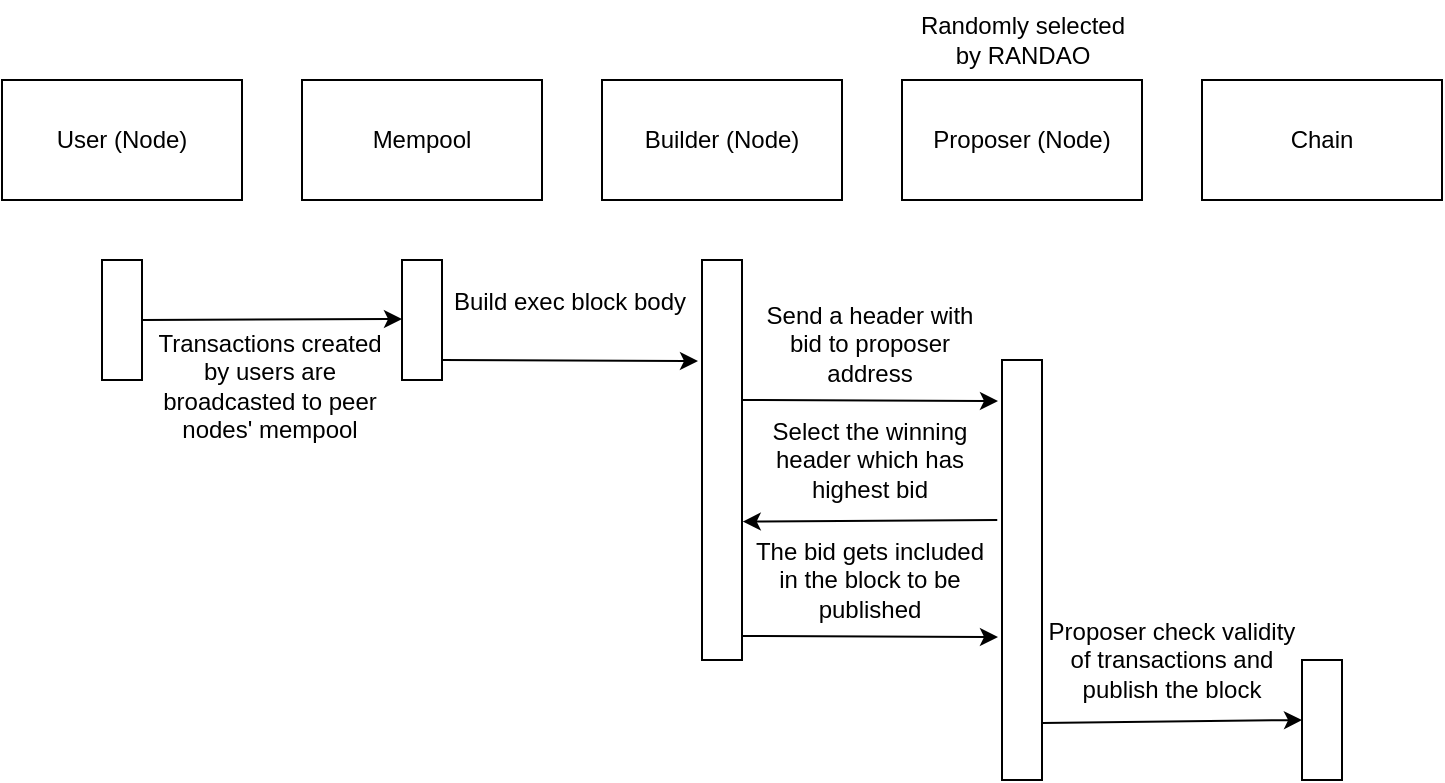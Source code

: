 <mxfile version="24.2.2" type="github">
  <diagram name="Page-1" id="gS1lGw4ghUpdOXam-v53">
    <mxGraphModel dx="666" dy="429" grid="1" gridSize="10" guides="1" tooltips="1" connect="1" arrows="1" fold="1" page="1" pageScale="1" pageWidth="827" pageHeight="1169" math="0" shadow="0">
      <root>
        <mxCell id="0" />
        <mxCell id="1" parent="0" />
        <mxCell id="BJs5YMrsWI-7I0nCcWpp-3" value="Mempool" style="rounded=0;whiteSpace=wrap;html=1;" parent="1" vertex="1">
          <mxGeometry x="230" y="120" width="120" height="60" as="geometry" />
        </mxCell>
        <mxCell id="BJs5YMrsWI-7I0nCcWpp-4" value="Builder&amp;nbsp;(Node)" style="rounded=0;whiteSpace=wrap;html=1;" parent="1" vertex="1">
          <mxGeometry x="380" y="120" width="120" height="60" as="geometry" />
        </mxCell>
        <mxCell id="BJs5YMrsWI-7I0nCcWpp-5" value="Proposer&amp;nbsp;(Node)" style="rounded=0;whiteSpace=wrap;html=1;" parent="1" vertex="1">
          <mxGeometry x="530" y="120" width="120" height="60" as="geometry" />
        </mxCell>
        <mxCell id="BJs5YMrsWI-7I0nCcWpp-6" value="" style="endArrow=classic;html=1;rounded=0;exitX=1;exitY=0.5;exitDx=0;exitDy=0;" parent="1" source="QJzAAvv34o0oOycXektx-2" edge="1">
          <mxGeometry width="50" height="50" relative="1" as="geometry">
            <mxPoint x="160" y="240" as="sourcePoint" />
            <mxPoint x="280" y="239.5" as="targetPoint" />
          </mxGeometry>
        </mxCell>
        <mxCell id="BJs5YMrsWI-7I0nCcWpp-8" value="" style="rounded=0;whiteSpace=wrap;html=1;" parent="1" vertex="1">
          <mxGeometry x="280" y="210" width="20" height="60" as="geometry" />
        </mxCell>
        <mxCell id="BJs5YMrsWI-7I0nCcWpp-10" value="Transactions created by users are broadcasted to peer nodes&#39; mempool" style="rounded=0;whiteSpace=wrap;html=1;strokeColor=none;fillColor=none;" parent="1" vertex="1">
          <mxGeometry x="154" y="248" width="120" height="50" as="geometry" />
        </mxCell>
        <mxCell id="BJs5YMrsWI-7I0nCcWpp-11" value="" style="endArrow=classic;html=1;rounded=0;entryX=-0.1;entryY=0.158;entryDx=0;entryDy=0;entryPerimeter=0;" parent="1" edge="1">
          <mxGeometry width="50" height="50" relative="1" as="geometry">
            <mxPoint x="300" y="260" as="sourcePoint" />
            <mxPoint x="428" y="260.52" as="targetPoint" />
          </mxGeometry>
        </mxCell>
        <mxCell id="BJs5YMrsWI-7I0nCcWpp-12" value="" style="rounded=0;whiteSpace=wrap;html=1;" parent="1" vertex="1">
          <mxGeometry x="430" y="210" width="20" height="200" as="geometry" />
        </mxCell>
        <mxCell id="BJs5YMrsWI-7I0nCcWpp-13" value="Build exec block body" style="rounded=0;whiteSpace=wrap;html=1;strokeColor=none;fillColor=none;" parent="1" vertex="1">
          <mxGeometry x="304" y="211" width="120" height="40" as="geometry" />
        </mxCell>
        <mxCell id="BJs5YMrsWI-7I0nCcWpp-14" value="Send a header with bid to proposer address" style="rounded=0;whiteSpace=wrap;html=1;strokeColor=none;fillColor=none;" parent="1" vertex="1">
          <mxGeometry x="454" y="232" width="120" height="40" as="geometry" />
        </mxCell>
        <mxCell id="BJs5YMrsWI-7I0nCcWpp-15" value="" style="endArrow=classic;html=1;rounded=0;entryX=-0.1;entryY=0.158;entryDx=0;entryDy=0;entryPerimeter=0;" parent="1" edge="1">
          <mxGeometry width="50" height="50" relative="1" as="geometry">
            <mxPoint x="450" y="280" as="sourcePoint" />
            <mxPoint x="578" y="280.5" as="targetPoint" />
          </mxGeometry>
        </mxCell>
        <mxCell id="BJs5YMrsWI-7I0nCcWpp-16" value="" style="rounded=0;whiteSpace=wrap;html=1;" parent="1" vertex="1">
          <mxGeometry x="580" y="260" width="20" height="210" as="geometry" />
        </mxCell>
        <mxCell id="BJs5YMrsWI-7I0nCcWpp-17" value="" style="endArrow=classic;html=1;rounded=0;exitX=-0.137;exitY=0.58;exitDx=0;exitDy=0;exitPerimeter=0;" parent="1" edge="1">
          <mxGeometry width="50" height="50" relative="1" as="geometry">
            <mxPoint x="577.63" y="340.0" as="sourcePoint" />
            <mxPoint x="450.37" y="340.8" as="targetPoint" />
          </mxGeometry>
        </mxCell>
        <mxCell id="BJs5YMrsWI-7I0nCcWpp-18" value="Select the winning header which has highest bid" style="rounded=0;whiteSpace=wrap;html=1;strokeColor=none;fillColor=none;" parent="1" vertex="1">
          <mxGeometry x="454" y="290" width="120" height="40" as="geometry" />
        </mxCell>
        <mxCell id="BJs5YMrsWI-7I0nCcWpp-19" value="" style="endArrow=classic;html=1;rounded=0;entryX=0;entryY=0.5;entryDx=0;entryDy=0;exitX=1;exitY=0.864;exitDx=0;exitDy=0;exitPerimeter=0;" parent="1" source="BJs5YMrsWI-7I0nCcWpp-16" target="BJs5YMrsWI-7I0nCcWpp-21" edge="1">
          <mxGeometry width="50" height="50" relative="1" as="geometry">
            <mxPoint x="610" y="440" as="sourcePoint" />
            <mxPoint x="710" y="440" as="targetPoint" />
          </mxGeometry>
        </mxCell>
        <mxCell id="BJs5YMrsWI-7I0nCcWpp-20" value="Chain" style="rounded=0;whiteSpace=wrap;html=1;" parent="1" vertex="1">
          <mxGeometry x="680" y="120" width="120" height="60" as="geometry" />
        </mxCell>
        <mxCell id="BJs5YMrsWI-7I0nCcWpp-21" value="" style="rounded=0;whiteSpace=wrap;html=1;" parent="1" vertex="1">
          <mxGeometry x="730" y="410" width="20" height="60" as="geometry" />
        </mxCell>
        <mxCell id="BJs5YMrsWI-7I0nCcWpp-22" value="Proposer check validity of transactions and publish the block" style="rounded=0;whiteSpace=wrap;html=1;strokeColor=none;fillColor=none;" parent="1" vertex="1">
          <mxGeometry x="600" y="390" width="130" height="40" as="geometry" />
        </mxCell>
        <mxCell id="BJs5YMrsWI-7I0nCcWpp-23" value="The bid gets included in the block to be published" style="rounded=0;whiteSpace=wrap;html=1;strokeColor=none;fillColor=none;" parent="1" vertex="1">
          <mxGeometry x="454" y="350" width="120" height="40" as="geometry" />
        </mxCell>
        <mxCell id="BJs5YMrsWI-7I0nCcWpp-24" value="" style="endArrow=classic;html=1;rounded=0;entryX=-0.1;entryY=0.158;entryDx=0;entryDy=0;entryPerimeter=0;" parent="1" edge="1">
          <mxGeometry width="50" height="50" relative="1" as="geometry">
            <mxPoint x="450" y="398" as="sourcePoint" />
            <mxPoint x="578" y="398.5" as="targetPoint" />
          </mxGeometry>
        </mxCell>
        <mxCell id="QJzAAvv34o0oOycXektx-1" value="User (Node)" style="rounded=0;whiteSpace=wrap;html=1;" parent="1" vertex="1">
          <mxGeometry x="80" y="120" width="120" height="60" as="geometry" />
        </mxCell>
        <mxCell id="QJzAAvv34o0oOycXektx-2" value="" style="rounded=0;whiteSpace=wrap;html=1;" parent="1" vertex="1">
          <mxGeometry x="130" y="210" width="20" height="60" as="geometry" />
        </mxCell>
        <mxCell id="QJzAAvv34o0oOycXektx-3" value="Randomly selected&lt;br&gt;by RANDAO" style="text;html=1;align=center;verticalAlign=middle;resizable=0;points=[];autosize=1;strokeColor=none;fillColor=none;" parent="1" vertex="1">
          <mxGeometry x="525" y="80" width="130" height="40" as="geometry" />
        </mxCell>
      </root>
    </mxGraphModel>
  </diagram>
</mxfile>
